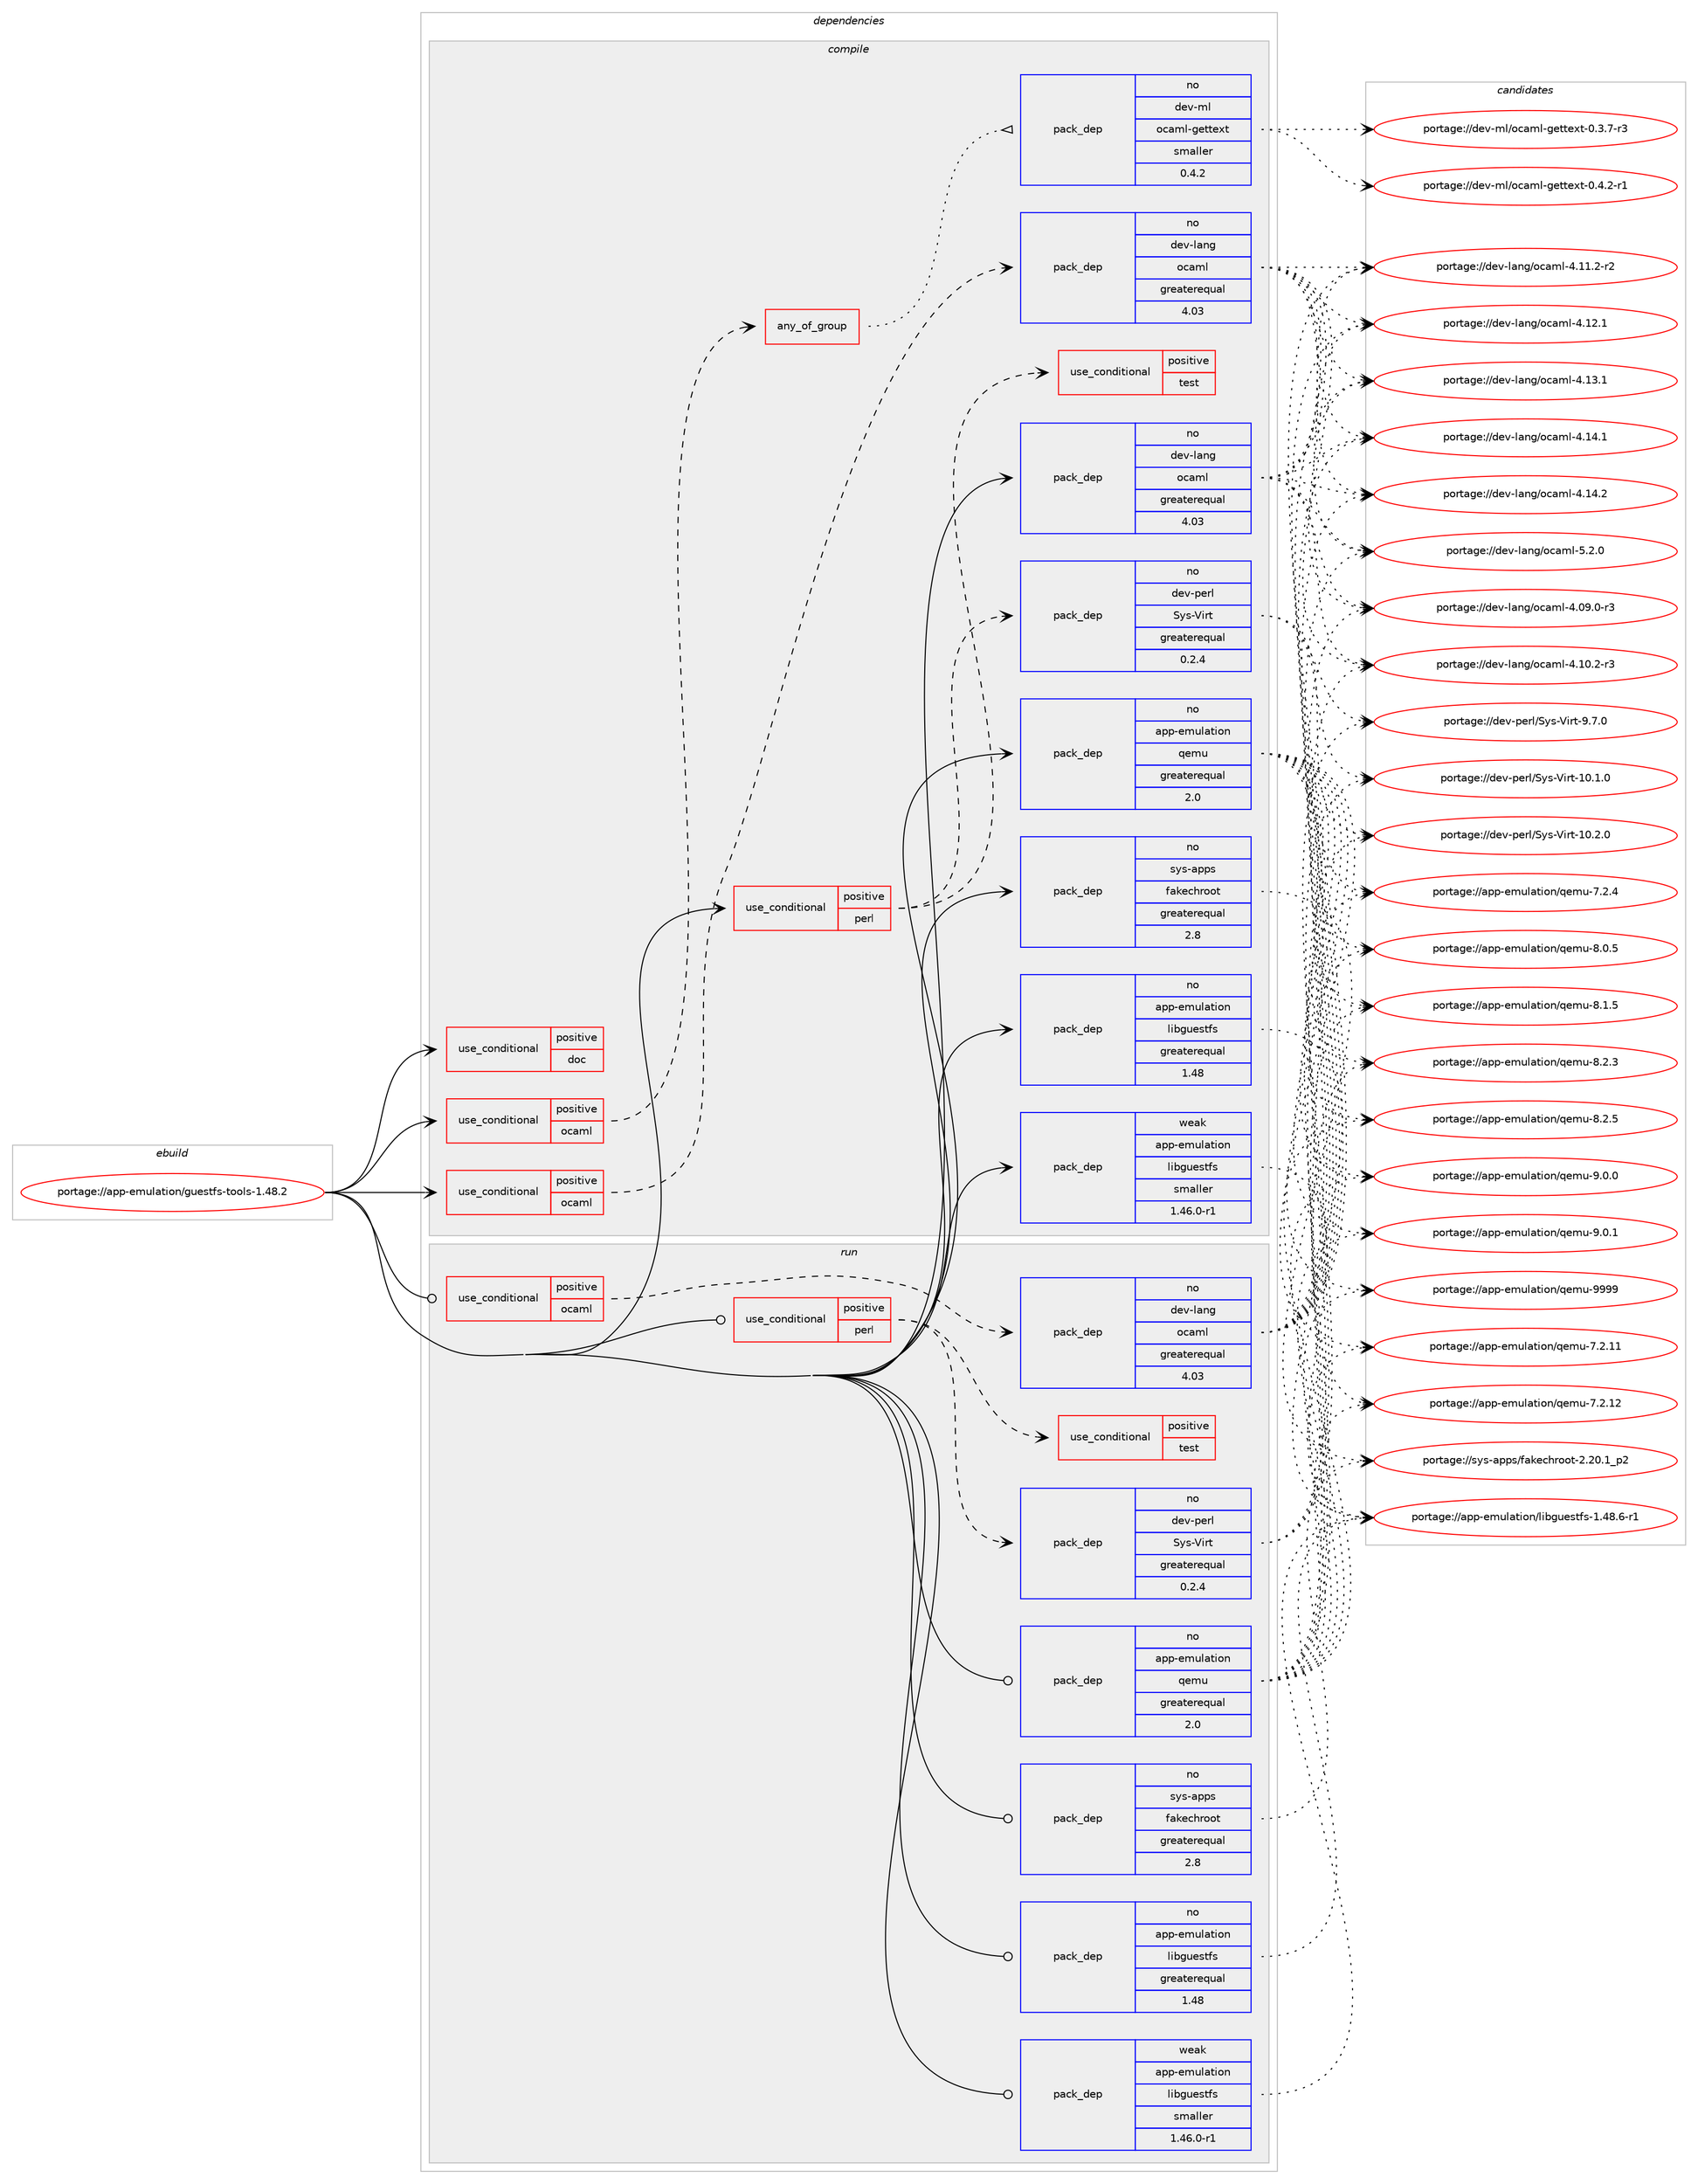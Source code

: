digraph prolog {

# *************
# Graph options
# *************

newrank=true;
concentrate=true;
compound=true;
graph [rankdir=LR,fontname=Helvetica,fontsize=10,ranksep=1.5];#, ranksep=2.5, nodesep=0.2];
edge  [arrowhead=vee];
node  [fontname=Helvetica,fontsize=10];

# **********
# The ebuild
# **********

subgraph cluster_leftcol {
color=gray;
rank=same;
label=<<i>ebuild</i>>;
id [label="portage://app-emulation/guestfs-tools-1.48.2", color=red, width=4, href="../app-emulation/guestfs-tools-1.48.2.svg"];
}

# ****************
# The dependencies
# ****************

subgraph cluster_midcol {
color=gray;
label=<<i>dependencies</i>>;
subgraph cluster_compile {
fillcolor="#eeeeee";
style=filled;
label=<<i>compile</i>>;
subgraph cond6315 {
dependency10672 [label=<<TABLE BORDER="0" CELLBORDER="1" CELLSPACING="0" CELLPADDING="4"><TR><TD ROWSPAN="3" CELLPADDING="10">use_conditional</TD></TR><TR><TD>positive</TD></TR><TR><TD>doc</TD></TR></TABLE>>, shape=none, color=red];
# *** BEGIN UNKNOWN DEPENDENCY TYPE (TODO) ***
# dependency10672 -> package_dependency(portage://app-emulation/guestfs-tools-1.48.2,install,no,app-text,po4a,none,[,,],[],[])
# *** END UNKNOWN DEPENDENCY TYPE (TODO) ***

}
id:e -> dependency10672:w [weight=20,style="solid",arrowhead="vee"];
subgraph cond6316 {
dependency10673 [label=<<TABLE BORDER="0" CELLBORDER="1" CELLSPACING="0" CELLPADDING="4"><TR><TD ROWSPAN="3" CELLPADDING="10">use_conditional</TD></TR><TR><TD>positive</TD></TR><TR><TD>ocaml</TD></TR></TABLE>>, shape=none, color=red];
subgraph pack4198 {
dependency10674 [label=<<TABLE BORDER="0" CELLBORDER="1" CELLSPACING="0" CELLPADDING="4" WIDTH="220"><TR><TD ROWSPAN="6" CELLPADDING="30">pack_dep</TD></TR><TR><TD WIDTH="110">no</TD></TR><TR><TD>dev-lang</TD></TR><TR><TD>ocaml</TD></TR><TR><TD>greaterequal</TD></TR><TR><TD>4.03</TD></TR></TABLE>>, shape=none, color=blue];
}
dependency10673:e -> dependency10674:w [weight=20,style="dashed",arrowhead="vee"];
}
id:e -> dependency10673:w [weight=20,style="solid",arrowhead="vee"];
subgraph cond6317 {
dependency10675 [label=<<TABLE BORDER="0" CELLBORDER="1" CELLSPACING="0" CELLPADDING="4"><TR><TD ROWSPAN="3" CELLPADDING="10">use_conditional</TD></TR><TR><TD>positive</TD></TR><TR><TD>ocaml</TD></TR></TABLE>>, shape=none, color=red];
# *** BEGIN UNKNOWN DEPENDENCY TYPE (TODO) ***
# dependency10675 -> package_dependency(portage://app-emulation/guestfs-tools-1.48.2,install,no,dev-ml,ounit2,none,[,,],[],[use(enable(ocamlopt),none)])
# *** END UNKNOWN DEPENDENCY TYPE (TODO) ***

subgraph any125 {
dependency10676 [label=<<TABLE BORDER="0" CELLBORDER="1" CELLSPACING="0" CELLPADDING="4"><TR><TD CELLPADDING="10">any_of_group</TD></TR></TABLE>>, shape=none, color=red];subgraph pack4199 {
dependency10677 [label=<<TABLE BORDER="0" CELLBORDER="1" CELLSPACING="0" CELLPADDING="4" WIDTH="220"><TR><TD ROWSPAN="6" CELLPADDING="30">pack_dep</TD></TR><TR><TD WIDTH="110">no</TD></TR><TR><TD>dev-ml</TD></TR><TR><TD>ocaml-gettext</TD></TR><TR><TD>smaller</TD></TR><TR><TD>0.4.2</TD></TR></TABLE>>, shape=none, color=blue];
}
dependency10676:e -> dependency10677:w [weight=20,style="dotted",arrowhead="oinv"];
# *** BEGIN UNKNOWN DEPENDENCY TYPE (TODO) ***
# dependency10676 -> package_dependency(portage://app-emulation/guestfs-tools-1.48.2,install,no,dev-ml,ocaml-gettext-stub,none,[,,],[],[use(enable(ocamlopt),none)])
# *** END UNKNOWN DEPENDENCY TYPE (TODO) ***

}
dependency10675:e -> dependency10676:w [weight=20,style="dashed",arrowhead="vee"];
}
id:e -> dependency10675:w [weight=20,style="solid",arrowhead="vee"];
subgraph cond6318 {
dependency10678 [label=<<TABLE BORDER="0" CELLBORDER="1" CELLSPACING="0" CELLPADDING="4"><TR><TD ROWSPAN="3" CELLPADDING="10">use_conditional</TD></TR><TR><TD>positive</TD></TR><TR><TD>perl</TD></TR></TABLE>>, shape=none, color=red];
# *** BEGIN UNKNOWN DEPENDENCY TYPE (TODO) ***
# dependency10678 -> package_dependency(portage://app-emulation/guestfs-tools-1.48.2,install,no,virtual,perl-Data-Dumper,none,[,,],[],[])
# *** END UNKNOWN DEPENDENCY TYPE (TODO) ***

# *** BEGIN UNKNOWN DEPENDENCY TYPE (TODO) ***
# dependency10678 -> package_dependency(portage://app-emulation/guestfs-tools-1.48.2,install,no,virtual,perl-Getopt-Long,none,[,,],[],[])
# *** END UNKNOWN DEPENDENCY TYPE (TODO) ***

# *** BEGIN UNKNOWN DEPENDENCY TYPE (TODO) ***
# dependency10678 -> package_dependency(portage://app-emulation/guestfs-tools-1.48.2,install,no,dev-perl,Module-Build,none,[,,],[],[])
# *** END UNKNOWN DEPENDENCY TYPE (TODO) ***

# *** BEGIN UNKNOWN DEPENDENCY TYPE (TODO) ***
# dependency10678 -> package_dependency(portage://app-emulation/guestfs-tools-1.48.2,install,no,dev-perl,libintl-perl,none,[,,],[],[])
# *** END UNKNOWN DEPENDENCY TYPE (TODO) ***

# *** BEGIN UNKNOWN DEPENDENCY TYPE (TODO) ***
# dependency10678 -> package_dependency(portage://app-emulation/guestfs-tools-1.48.2,install,no,virtual,perl-ExtUtils-MakeMaker,none,[,,],[],[])
# *** END UNKNOWN DEPENDENCY TYPE (TODO) ***

subgraph pack4200 {
dependency10679 [label=<<TABLE BORDER="0" CELLBORDER="1" CELLSPACING="0" CELLPADDING="4" WIDTH="220"><TR><TD ROWSPAN="6" CELLPADDING="30">pack_dep</TD></TR><TR><TD WIDTH="110">no</TD></TR><TR><TD>dev-perl</TD></TR><TR><TD>Sys-Virt</TD></TR><TR><TD>greaterequal</TD></TR><TR><TD>0.2.4</TD></TR></TABLE>>, shape=none, color=blue];
}
dependency10678:e -> dependency10679:w [weight=20,style="dashed",arrowhead="vee"];
# *** BEGIN UNKNOWN DEPENDENCY TYPE (TODO) ***
# dependency10678 -> package_dependency(portage://app-emulation/guestfs-tools-1.48.2,install,no,dev-perl,String-ShellQuote,none,[,,],[],[])
# *** END UNKNOWN DEPENDENCY TYPE (TODO) ***

subgraph cond6319 {
dependency10680 [label=<<TABLE BORDER="0" CELLBORDER="1" CELLSPACING="0" CELLPADDING="4"><TR><TD ROWSPAN="3" CELLPADDING="10">use_conditional</TD></TR><TR><TD>positive</TD></TR><TR><TD>test</TD></TR></TABLE>>, shape=none, color=red];
# *** BEGIN UNKNOWN DEPENDENCY TYPE (TODO) ***
# dependency10680 -> package_dependency(portage://app-emulation/guestfs-tools-1.48.2,install,no,virtual,perl-Test-Simple,none,[,,],[],[])
# *** END UNKNOWN DEPENDENCY TYPE (TODO) ***

}
dependency10678:e -> dependency10680:w [weight=20,style="dashed",arrowhead="vee"];
}
id:e -> dependency10678:w [weight=20,style="solid",arrowhead="vee"];
# *** BEGIN UNKNOWN DEPENDENCY TYPE (TODO) ***
# id -> package_dependency(portage://app-emulation/guestfs-tools-1.48.2,install,no,app-alternatives,cpio,none,[,,],[],[])
# *** END UNKNOWN DEPENDENCY TYPE (TODO) ***

# *** BEGIN UNKNOWN DEPENDENCY TYPE (TODO) ***
# id -> package_dependency(portage://app-emulation/guestfs-tools-1.48.2,install,no,app-arch,lzma,none,[,,],[],[])
# *** END UNKNOWN DEPENDENCY TYPE (TODO) ***

# *** BEGIN UNKNOWN DEPENDENCY TYPE (TODO) ***
# id -> package_dependency(portage://app-emulation/guestfs-tools-1.48.2,install,no,app-arch,unzip,none,[,,],[],[use(enable(natspec),none)])
# *** END UNKNOWN DEPENDENCY TYPE (TODO) ***

# *** BEGIN UNKNOWN DEPENDENCY TYPE (TODO) ***
# id -> package_dependency(portage://app-emulation/guestfs-tools-1.48.2,install,no,app-arch,xz-utils,none,[,,],[],[])
# *** END UNKNOWN DEPENDENCY TYPE (TODO) ***

# *** BEGIN UNKNOWN DEPENDENCY TYPE (TODO) ***
# id -> package_dependency(portage://app-emulation/guestfs-tools-1.48.2,install,no,app-crypt,gnupg,none,[,,],[],[])
# *** END UNKNOWN DEPENDENCY TYPE (TODO) ***

subgraph pack4201 {
dependency10681 [label=<<TABLE BORDER="0" CELLBORDER="1" CELLSPACING="0" CELLPADDING="4" WIDTH="220"><TR><TD ROWSPAN="6" CELLPADDING="30">pack_dep</TD></TR><TR><TD WIDTH="110">no</TD></TR><TR><TD>app-emulation</TD></TR><TR><TD>libguestfs</TD></TR><TR><TD>greaterequal</TD></TR><TR><TD>1.48</TD></TR></TABLE>>, shape=none, color=blue];
}
id:e -> dependency10681:w [weight=20,style="solid",arrowhead="vee"];
# *** BEGIN UNKNOWN DEPENDENCY TYPE (TODO) ***
# id -> package_dependency(portage://app-emulation/guestfs-tools-1.48.2,install,no,app-emulation,libvirt,none,[,,],any_same_slot,[])
# *** END UNKNOWN DEPENDENCY TYPE (TODO) ***

subgraph pack4202 {
dependency10682 [label=<<TABLE BORDER="0" CELLBORDER="1" CELLSPACING="0" CELLPADDING="4" WIDTH="220"><TR><TD ROWSPAN="6" CELLPADDING="30">pack_dep</TD></TR><TR><TD WIDTH="110">no</TD></TR><TR><TD>app-emulation</TD></TR><TR><TD>qemu</TD></TR><TR><TD>greaterequal</TD></TR><TR><TD>2.0</TD></TR></TABLE>>, shape=none, color=blue];
}
id:e -> dependency10682:w [weight=20,style="solid",arrowhead="vee"];
subgraph pack4203 {
dependency10683 [label=<<TABLE BORDER="0" CELLBORDER="1" CELLSPACING="0" CELLPADDING="4" WIDTH="220"><TR><TD ROWSPAN="6" CELLPADDING="30">pack_dep</TD></TR><TR><TD WIDTH="110">no</TD></TR><TR><TD>dev-lang</TD></TR><TR><TD>ocaml</TD></TR><TR><TD>greaterequal</TD></TR><TR><TD>4.03</TD></TR></TABLE>>, shape=none, color=blue];
}
id:e -> dependency10683:w [weight=20,style="solid",arrowhead="vee"];
# *** BEGIN UNKNOWN DEPENDENCY TYPE (TODO) ***
# id -> package_dependency(portage://app-emulation/guestfs-tools-1.48.2,install,no,dev-lang,perl,none,[,,],any_same_slot,[])
# *** END UNKNOWN DEPENDENCY TYPE (TODO) ***

# *** BEGIN UNKNOWN DEPENDENCY TYPE (TODO) ***
# id -> package_dependency(portage://app-emulation/guestfs-tools-1.48.2,install,no,dev-libs,jansson,none,[,,],any_same_slot,[])
# *** END UNKNOWN DEPENDENCY TYPE (TODO) ***

# *** BEGIN UNKNOWN DEPENDENCY TYPE (TODO) ***
# id -> package_dependency(portage://app-emulation/guestfs-tools-1.48.2,install,no,dev-libs,libpcre2,none,[,,],any_same_slot,[])
# *** END UNKNOWN DEPENDENCY TYPE (TODO) ***

# *** BEGIN UNKNOWN DEPENDENCY TYPE (TODO) ***
# id -> package_dependency(portage://app-emulation/guestfs-tools-1.48.2,install,no,dev-libs,libxml2,none,[,,],[slot(2)],[])
# *** END UNKNOWN DEPENDENCY TYPE (TODO) ***

# *** BEGIN UNKNOWN DEPENDENCY TYPE (TODO) ***
# id -> package_dependency(portage://app-emulation/guestfs-tools-1.48.2,install,no,dev-ml,findlib,none,[,,],[],[use(enable(ocamlopt),none)])
# *** END UNKNOWN DEPENDENCY TYPE (TODO) ***

subgraph pack4204 {
dependency10684 [label=<<TABLE BORDER="0" CELLBORDER="1" CELLSPACING="0" CELLPADDING="4" WIDTH="220"><TR><TD ROWSPAN="6" CELLPADDING="30">pack_dep</TD></TR><TR><TD WIDTH="110">no</TD></TR><TR><TD>sys-apps</TD></TR><TR><TD>fakechroot</TD></TR><TR><TD>greaterequal</TD></TR><TR><TD>2.8</TD></TR></TABLE>>, shape=none, color=blue];
}
id:e -> dependency10684:w [weight=20,style="solid",arrowhead="vee"];
# *** BEGIN UNKNOWN DEPENDENCY TYPE (TODO) ***
# id -> package_dependency(portage://app-emulation/guestfs-tools-1.48.2,install,no,sys-fs,squashfs-tools,none,[,,],any_different_slot,[])
# *** END UNKNOWN DEPENDENCY TYPE (TODO) ***

# *** BEGIN UNKNOWN DEPENDENCY TYPE (TODO) ***
# id -> package_dependency(portage://app-emulation/guestfs-tools-1.48.2,install,no,sys-libs,libxcrypt,none,[,,],any_same_slot,[])
# *** END UNKNOWN DEPENDENCY TYPE (TODO) ***

# *** BEGIN UNKNOWN DEPENDENCY TYPE (TODO) ***
# id -> package_dependency(portage://app-emulation/guestfs-tools-1.48.2,install,no,sys-libs,ncurses,none,[,,],any_same_slot,[])
# *** END UNKNOWN DEPENDENCY TYPE (TODO) ***

# *** BEGIN UNKNOWN DEPENDENCY TYPE (TODO) ***
# id -> package_dependency(portage://app-emulation/guestfs-tools-1.48.2,install,no,virtual,libcrypt,none,[,,],any_same_slot,[])
# *** END UNKNOWN DEPENDENCY TYPE (TODO) ***

subgraph pack4205 {
dependency10685 [label=<<TABLE BORDER="0" CELLBORDER="1" CELLSPACING="0" CELLPADDING="4" WIDTH="220"><TR><TD ROWSPAN="6" CELLPADDING="30">pack_dep</TD></TR><TR><TD WIDTH="110">weak</TD></TR><TR><TD>app-emulation</TD></TR><TR><TD>libguestfs</TD></TR><TR><TD>smaller</TD></TR><TR><TD>1.46.0-r1</TD></TR></TABLE>>, shape=none, color=blue];
}
id:e -> dependency10685:w [weight=20,style="solid",arrowhead="vee"];
}
subgraph cluster_compileandrun {
fillcolor="#eeeeee";
style=filled;
label=<<i>compile and run</i>>;
}
subgraph cluster_run {
fillcolor="#eeeeee";
style=filled;
label=<<i>run</i>>;
subgraph cond6320 {
dependency10686 [label=<<TABLE BORDER="0" CELLBORDER="1" CELLSPACING="0" CELLPADDING="4"><TR><TD ROWSPAN="3" CELLPADDING="10">use_conditional</TD></TR><TR><TD>positive</TD></TR><TR><TD>ocaml</TD></TR></TABLE>>, shape=none, color=red];
subgraph pack4206 {
dependency10687 [label=<<TABLE BORDER="0" CELLBORDER="1" CELLSPACING="0" CELLPADDING="4" WIDTH="220"><TR><TD ROWSPAN="6" CELLPADDING="30">pack_dep</TD></TR><TR><TD WIDTH="110">no</TD></TR><TR><TD>dev-lang</TD></TR><TR><TD>ocaml</TD></TR><TR><TD>greaterequal</TD></TR><TR><TD>4.03</TD></TR></TABLE>>, shape=none, color=blue];
}
dependency10686:e -> dependency10687:w [weight=20,style="dashed",arrowhead="vee"];
}
id:e -> dependency10686:w [weight=20,style="solid",arrowhead="odot"];
subgraph cond6321 {
dependency10688 [label=<<TABLE BORDER="0" CELLBORDER="1" CELLSPACING="0" CELLPADDING="4"><TR><TD ROWSPAN="3" CELLPADDING="10">use_conditional</TD></TR><TR><TD>positive</TD></TR><TR><TD>perl</TD></TR></TABLE>>, shape=none, color=red];
# *** BEGIN UNKNOWN DEPENDENCY TYPE (TODO) ***
# dependency10688 -> package_dependency(portage://app-emulation/guestfs-tools-1.48.2,run,no,virtual,perl-Data-Dumper,none,[,,],[],[])
# *** END UNKNOWN DEPENDENCY TYPE (TODO) ***

# *** BEGIN UNKNOWN DEPENDENCY TYPE (TODO) ***
# dependency10688 -> package_dependency(portage://app-emulation/guestfs-tools-1.48.2,run,no,virtual,perl-Getopt-Long,none,[,,],[],[])
# *** END UNKNOWN DEPENDENCY TYPE (TODO) ***

# *** BEGIN UNKNOWN DEPENDENCY TYPE (TODO) ***
# dependency10688 -> package_dependency(portage://app-emulation/guestfs-tools-1.48.2,run,no,dev-perl,Module-Build,none,[,,],[],[])
# *** END UNKNOWN DEPENDENCY TYPE (TODO) ***

# *** BEGIN UNKNOWN DEPENDENCY TYPE (TODO) ***
# dependency10688 -> package_dependency(portage://app-emulation/guestfs-tools-1.48.2,run,no,dev-perl,libintl-perl,none,[,,],[],[])
# *** END UNKNOWN DEPENDENCY TYPE (TODO) ***

# *** BEGIN UNKNOWN DEPENDENCY TYPE (TODO) ***
# dependency10688 -> package_dependency(portage://app-emulation/guestfs-tools-1.48.2,run,no,virtual,perl-ExtUtils-MakeMaker,none,[,,],[],[])
# *** END UNKNOWN DEPENDENCY TYPE (TODO) ***

subgraph pack4207 {
dependency10689 [label=<<TABLE BORDER="0" CELLBORDER="1" CELLSPACING="0" CELLPADDING="4" WIDTH="220"><TR><TD ROWSPAN="6" CELLPADDING="30">pack_dep</TD></TR><TR><TD WIDTH="110">no</TD></TR><TR><TD>dev-perl</TD></TR><TR><TD>Sys-Virt</TD></TR><TR><TD>greaterequal</TD></TR><TR><TD>0.2.4</TD></TR></TABLE>>, shape=none, color=blue];
}
dependency10688:e -> dependency10689:w [weight=20,style="dashed",arrowhead="vee"];
# *** BEGIN UNKNOWN DEPENDENCY TYPE (TODO) ***
# dependency10688 -> package_dependency(portage://app-emulation/guestfs-tools-1.48.2,run,no,dev-perl,String-ShellQuote,none,[,,],[],[])
# *** END UNKNOWN DEPENDENCY TYPE (TODO) ***

subgraph cond6322 {
dependency10690 [label=<<TABLE BORDER="0" CELLBORDER="1" CELLSPACING="0" CELLPADDING="4"><TR><TD ROWSPAN="3" CELLPADDING="10">use_conditional</TD></TR><TR><TD>positive</TD></TR><TR><TD>test</TD></TR></TABLE>>, shape=none, color=red];
# *** BEGIN UNKNOWN DEPENDENCY TYPE (TODO) ***
# dependency10690 -> package_dependency(portage://app-emulation/guestfs-tools-1.48.2,run,no,virtual,perl-Test-Simple,none,[,,],[],[])
# *** END UNKNOWN DEPENDENCY TYPE (TODO) ***

}
dependency10688:e -> dependency10690:w [weight=20,style="dashed",arrowhead="vee"];
}
id:e -> dependency10688:w [weight=20,style="solid",arrowhead="odot"];
# *** BEGIN UNKNOWN DEPENDENCY TYPE (TODO) ***
# id -> package_dependency(portage://app-emulation/guestfs-tools-1.48.2,run,no,app-alternatives,cpio,none,[,,],[],[])
# *** END UNKNOWN DEPENDENCY TYPE (TODO) ***

# *** BEGIN UNKNOWN DEPENDENCY TYPE (TODO) ***
# id -> package_dependency(portage://app-emulation/guestfs-tools-1.48.2,run,no,app-arch,lzma,none,[,,],[],[])
# *** END UNKNOWN DEPENDENCY TYPE (TODO) ***

# *** BEGIN UNKNOWN DEPENDENCY TYPE (TODO) ***
# id -> package_dependency(portage://app-emulation/guestfs-tools-1.48.2,run,no,app-arch,unzip,none,[,,],[],[use(enable(natspec),none)])
# *** END UNKNOWN DEPENDENCY TYPE (TODO) ***

# *** BEGIN UNKNOWN DEPENDENCY TYPE (TODO) ***
# id -> package_dependency(portage://app-emulation/guestfs-tools-1.48.2,run,no,app-arch,xz-utils,none,[,,],[],[])
# *** END UNKNOWN DEPENDENCY TYPE (TODO) ***

# *** BEGIN UNKNOWN DEPENDENCY TYPE (TODO) ***
# id -> package_dependency(portage://app-emulation/guestfs-tools-1.48.2,run,no,app-crypt,gnupg,none,[,,],[],[])
# *** END UNKNOWN DEPENDENCY TYPE (TODO) ***

subgraph pack4208 {
dependency10691 [label=<<TABLE BORDER="0" CELLBORDER="1" CELLSPACING="0" CELLPADDING="4" WIDTH="220"><TR><TD ROWSPAN="6" CELLPADDING="30">pack_dep</TD></TR><TR><TD WIDTH="110">no</TD></TR><TR><TD>app-emulation</TD></TR><TR><TD>libguestfs</TD></TR><TR><TD>greaterequal</TD></TR><TR><TD>1.48</TD></TR></TABLE>>, shape=none, color=blue];
}
id:e -> dependency10691:w [weight=20,style="solid",arrowhead="odot"];
# *** BEGIN UNKNOWN DEPENDENCY TYPE (TODO) ***
# id -> package_dependency(portage://app-emulation/guestfs-tools-1.48.2,run,no,app-emulation,libguestfs-appliance,none,[,,],[],[])
# *** END UNKNOWN DEPENDENCY TYPE (TODO) ***

# *** BEGIN UNKNOWN DEPENDENCY TYPE (TODO) ***
# id -> package_dependency(portage://app-emulation/guestfs-tools-1.48.2,run,no,app-emulation,libvirt,none,[,,],any_same_slot,[])
# *** END UNKNOWN DEPENDENCY TYPE (TODO) ***

subgraph pack4209 {
dependency10692 [label=<<TABLE BORDER="0" CELLBORDER="1" CELLSPACING="0" CELLPADDING="4" WIDTH="220"><TR><TD ROWSPAN="6" CELLPADDING="30">pack_dep</TD></TR><TR><TD WIDTH="110">no</TD></TR><TR><TD>app-emulation</TD></TR><TR><TD>qemu</TD></TR><TR><TD>greaterequal</TD></TR><TR><TD>2.0</TD></TR></TABLE>>, shape=none, color=blue];
}
id:e -> dependency10692:w [weight=20,style="solid",arrowhead="odot"];
# *** BEGIN UNKNOWN DEPENDENCY TYPE (TODO) ***
# id -> package_dependency(portage://app-emulation/guestfs-tools-1.48.2,run,no,dev-lang,perl,none,[,,],any_same_slot,[])
# *** END UNKNOWN DEPENDENCY TYPE (TODO) ***

# *** BEGIN UNKNOWN DEPENDENCY TYPE (TODO) ***
# id -> package_dependency(portage://app-emulation/guestfs-tools-1.48.2,run,no,dev-libs,jansson,none,[,,],any_same_slot,[])
# *** END UNKNOWN DEPENDENCY TYPE (TODO) ***

# *** BEGIN UNKNOWN DEPENDENCY TYPE (TODO) ***
# id -> package_dependency(portage://app-emulation/guestfs-tools-1.48.2,run,no,dev-libs,libpcre2,none,[,,],any_same_slot,[])
# *** END UNKNOWN DEPENDENCY TYPE (TODO) ***

# *** BEGIN UNKNOWN DEPENDENCY TYPE (TODO) ***
# id -> package_dependency(portage://app-emulation/guestfs-tools-1.48.2,run,no,dev-libs,libxml2,none,[,,],[slot(2)],[])
# *** END UNKNOWN DEPENDENCY TYPE (TODO) ***

subgraph pack4210 {
dependency10693 [label=<<TABLE BORDER="0" CELLBORDER="1" CELLSPACING="0" CELLPADDING="4" WIDTH="220"><TR><TD ROWSPAN="6" CELLPADDING="30">pack_dep</TD></TR><TR><TD WIDTH="110">no</TD></TR><TR><TD>sys-apps</TD></TR><TR><TD>fakechroot</TD></TR><TR><TD>greaterequal</TD></TR><TR><TD>2.8</TD></TR></TABLE>>, shape=none, color=blue];
}
id:e -> dependency10693:w [weight=20,style="solid",arrowhead="odot"];
# *** BEGIN UNKNOWN DEPENDENCY TYPE (TODO) ***
# id -> package_dependency(portage://app-emulation/guestfs-tools-1.48.2,run,no,sys-fs,squashfs-tools,none,[,,],any_different_slot,[])
# *** END UNKNOWN DEPENDENCY TYPE (TODO) ***

# *** BEGIN UNKNOWN DEPENDENCY TYPE (TODO) ***
# id -> package_dependency(portage://app-emulation/guestfs-tools-1.48.2,run,no,sys-libs,libxcrypt,none,[,,],any_same_slot,[])
# *** END UNKNOWN DEPENDENCY TYPE (TODO) ***

# *** BEGIN UNKNOWN DEPENDENCY TYPE (TODO) ***
# id -> package_dependency(portage://app-emulation/guestfs-tools-1.48.2,run,no,sys-libs,ncurses,none,[,,],any_same_slot,[])
# *** END UNKNOWN DEPENDENCY TYPE (TODO) ***

# *** BEGIN UNKNOWN DEPENDENCY TYPE (TODO) ***
# id -> package_dependency(portage://app-emulation/guestfs-tools-1.48.2,run,no,virtual,libcrypt,none,[,,],any_same_slot,[])
# *** END UNKNOWN DEPENDENCY TYPE (TODO) ***

subgraph pack4211 {
dependency10694 [label=<<TABLE BORDER="0" CELLBORDER="1" CELLSPACING="0" CELLPADDING="4" WIDTH="220"><TR><TD ROWSPAN="6" CELLPADDING="30">pack_dep</TD></TR><TR><TD WIDTH="110">weak</TD></TR><TR><TD>app-emulation</TD></TR><TR><TD>libguestfs</TD></TR><TR><TD>smaller</TD></TR><TR><TD>1.46.0-r1</TD></TR></TABLE>>, shape=none, color=blue];
}
id:e -> dependency10694:w [weight=20,style="solid",arrowhead="odot"];
}
}

# **************
# The candidates
# **************

subgraph cluster_choices {
rank=same;
color=gray;
label=<<i>candidates</i>>;

subgraph choice4198 {
color=black;
nodesep=1;
choice1001011184510897110103471119997109108455246485746484511451 [label="portage://dev-lang/ocaml-4.09.0-r3", color=red, width=4,href="../dev-lang/ocaml-4.09.0-r3.svg"];
choice1001011184510897110103471119997109108455246494846504511451 [label="portage://dev-lang/ocaml-4.10.2-r3", color=red, width=4,href="../dev-lang/ocaml-4.10.2-r3.svg"];
choice1001011184510897110103471119997109108455246494946504511450 [label="portage://dev-lang/ocaml-4.11.2-r2", color=red, width=4,href="../dev-lang/ocaml-4.11.2-r2.svg"];
choice100101118451089711010347111999710910845524649504649 [label="portage://dev-lang/ocaml-4.12.1", color=red, width=4,href="../dev-lang/ocaml-4.12.1.svg"];
choice100101118451089711010347111999710910845524649514649 [label="portage://dev-lang/ocaml-4.13.1", color=red, width=4,href="../dev-lang/ocaml-4.13.1.svg"];
choice100101118451089711010347111999710910845524649524649 [label="portage://dev-lang/ocaml-4.14.1", color=red, width=4,href="../dev-lang/ocaml-4.14.1.svg"];
choice100101118451089711010347111999710910845524649524650 [label="portage://dev-lang/ocaml-4.14.2", color=red, width=4,href="../dev-lang/ocaml-4.14.2.svg"];
choice1001011184510897110103471119997109108455346504648 [label="portage://dev-lang/ocaml-5.2.0", color=red, width=4,href="../dev-lang/ocaml-5.2.0.svg"];
dependency10674:e -> choice1001011184510897110103471119997109108455246485746484511451:w [style=dotted,weight="100"];
dependency10674:e -> choice1001011184510897110103471119997109108455246494846504511451:w [style=dotted,weight="100"];
dependency10674:e -> choice1001011184510897110103471119997109108455246494946504511450:w [style=dotted,weight="100"];
dependency10674:e -> choice100101118451089711010347111999710910845524649504649:w [style=dotted,weight="100"];
dependency10674:e -> choice100101118451089711010347111999710910845524649514649:w [style=dotted,weight="100"];
dependency10674:e -> choice100101118451089711010347111999710910845524649524649:w [style=dotted,weight="100"];
dependency10674:e -> choice100101118451089711010347111999710910845524649524650:w [style=dotted,weight="100"];
dependency10674:e -> choice1001011184510897110103471119997109108455346504648:w [style=dotted,weight="100"];
}
subgraph choice4199 {
color=black;
nodesep=1;
choice10010111845109108471119997109108451031011161161011201164548465146554511451 [label="portage://dev-ml/ocaml-gettext-0.3.7-r3", color=red, width=4,href="../dev-ml/ocaml-gettext-0.3.7-r3.svg"];
choice10010111845109108471119997109108451031011161161011201164548465246504511449 [label="portage://dev-ml/ocaml-gettext-0.4.2-r1", color=red, width=4,href="../dev-ml/ocaml-gettext-0.4.2-r1.svg"];
dependency10677:e -> choice10010111845109108471119997109108451031011161161011201164548465146554511451:w [style=dotted,weight="100"];
dependency10677:e -> choice10010111845109108471119997109108451031011161161011201164548465246504511449:w [style=dotted,weight="100"];
}
subgraph choice4200 {
color=black;
nodesep=1;
choice100101118451121011141084783121115458610511411645494846494648 [label="portage://dev-perl/Sys-Virt-10.1.0", color=red, width=4,href="../dev-perl/Sys-Virt-10.1.0.svg"];
choice100101118451121011141084783121115458610511411645494846504648 [label="portage://dev-perl/Sys-Virt-10.2.0", color=red, width=4,href="../dev-perl/Sys-Virt-10.2.0.svg"];
choice1001011184511210111410847831211154586105114116455746554648 [label="portage://dev-perl/Sys-Virt-9.7.0", color=red, width=4,href="../dev-perl/Sys-Virt-9.7.0.svg"];
dependency10679:e -> choice100101118451121011141084783121115458610511411645494846494648:w [style=dotted,weight="100"];
dependency10679:e -> choice100101118451121011141084783121115458610511411645494846504648:w [style=dotted,weight="100"];
dependency10679:e -> choice1001011184511210111410847831211154586105114116455746554648:w [style=dotted,weight="100"];
}
subgraph choice4201 {
color=black;
nodesep=1;
choice9711211245101109117108971161051111104710810598103117101115116102115454946525646544511449 [label="portage://app-emulation/libguestfs-1.48.6-r1", color=red, width=4,href="../app-emulation/libguestfs-1.48.6-r1.svg"];
dependency10681:e -> choice9711211245101109117108971161051111104710810598103117101115116102115454946525646544511449:w [style=dotted,weight="100"];
}
subgraph choice4202 {
color=black;
nodesep=1;
choice9711211245101109117108971161051111104711310110911745554650464949 [label="portage://app-emulation/qemu-7.2.11", color=red, width=4,href="../app-emulation/qemu-7.2.11.svg"];
choice9711211245101109117108971161051111104711310110911745554650464950 [label="portage://app-emulation/qemu-7.2.12", color=red, width=4,href="../app-emulation/qemu-7.2.12.svg"];
choice97112112451011091171089711610511111047113101109117455546504652 [label="portage://app-emulation/qemu-7.2.4", color=red, width=4,href="../app-emulation/qemu-7.2.4.svg"];
choice97112112451011091171089711610511111047113101109117455646484653 [label="portage://app-emulation/qemu-8.0.5", color=red, width=4,href="../app-emulation/qemu-8.0.5.svg"];
choice97112112451011091171089711610511111047113101109117455646494653 [label="portage://app-emulation/qemu-8.1.5", color=red, width=4,href="../app-emulation/qemu-8.1.5.svg"];
choice97112112451011091171089711610511111047113101109117455646504651 [label="portage://app-emulation/qemu-8.2.3", color=red, width=4,href="../app-emulation/qemu-8.2.3.svg"];
choice97112112451011091171089711610511111047113101109117455646504653 [label="portage://app-emulation/qemu-8.2.5", color=red, width=4,href="../app-emulation/qemu-8.2.5.svg"];
choice97112112451011091171089711610511111047113101109117455746484648 [label="portage://app-emulation/qemu-9.0.0", color=red, width=4,href="../app-emulation/qemu-9.0.0.svg"];
choice97112112451011091171089711610511111047113101109117455746484649 [label="portage://app-emulation/qemu-9.0.1", color=red, width=4,href="../app-emulation/qemu-9.0.1.svg"];
choice971121124510110911710897116105111110471131011091174557575757 [label="portage://app-emulation/qemu-9999", color=red, width=4,href="../app-emulation/qemu-9999.svg"];
dependency10682:e -> choice9711211245101109117108971161051111104711310110911745554650464949:w [style=dotted,weight="100"];
dependency10682:e -> choice9711211245101109117108971161051111104711310110911745554650464950:w [style=dotted,weight="100"];
dependency10682:e -> choice97112112451011091171089711610511111047113101109117455546504652:w [style=dotted,weight="100"];
dependency10682:e -> choice97112112451011091171089711610511111047113101109117455646484653:w [style=dotted,weight="100"];
dependency10682:e -> choice97112112451011091171089711610511111047113101109117455646494653:w [style=dotted,weight="100"];
dependency10682:e -> choice97112112451011091171089711610511111047113101109117455646504651:w [style=dotted,weight="100"];
dependency10682:e -> choice97112112451011091171089711610511111047113101109117455646504653:w [style=dotted,weight="100"];
dependency10682:e -> choice97112112451011091171089711610511111047113101109117455746484648:w [style=dotted,weight="100"];
dependency10682:e -> choice97112112451011091171089711610511111047113101109117455746484649:w [style=dotted,weight="100"];
dependency10682:e -> choice971121124510110911710897116105111110471131011091174557575757:w [style=dotted,weight="100"];
}
subgraph choice4203 {
color=black;
nodesep=1;
choice1001011184510897110103471119997109108455246485746484511451 [label="portage://dev-lang/ocaml-4.09.0-r3", color=red, width=4,href="../dev-lang/ocaml-4.09.0-r3.svg"];
choice1001011184510897110103471119997109108455246494846504511451 [label="portage://dev-lang/ocaml-4.10.2-r3", color=red, width=4,href="../dev-lang/ocaml-4.10.2-r3.svg"];
choice1001011184510897110103471119997109108455246494946504511450 [label="portage://dev-lang/ocaml-4.11.2-r2", color=red, width=4,href="../dev-lang/ocaml-4.11.2-r2.svg"];
choice100101118451089711010347111999710910845524649504649 [label="portage://dev-lang/ocaml-4.12.1", color=red, width=4,href="../dev-lang/ocaml-4.12.1.svg"];
choice100101118451089711010347111999710910845524649514649 [label="portage://dev-lang/ocaml-4.13.1", color=red, width=4,href="../dev-lang/ocaml-4.13.1.svg"];
choice100101118451089711010347111999710910845524649524649 [label="portage://dev-lang/ocaml-4.14.1", color=red, width=4,href="../dev-lang/ocaml-4.14.1.svg"];
choice100101118451089711010347111999710910845524649524650 [label="portage://dev-lang/ocaml-4.14.2", color=red, width=4,href="../dev-lang/ocaml-4.14.2.svg"];
choice1001011184510897110103471119997109108455346504648 [label="portage://dev-lang/ocaml-5.2.0", color=red, width=4,href="../dev-lang/ocaml-5.2.0.svg"];
dependency10683:e -> choice1001011184510897110103471119997109108455246485746484511451:w [style=dotted,weight="100"];
dependency10683:e -> choice1001011184510897110103471119997109108455246494846504511451:w [style=dotted,weight="100"];
dependency10683:e -> choice1001011184510897110103471119997109108455246494946504511450:w [style=dotted,weight="100"];
dependency10683:e -> choice100101118451089711010347111999710910845524649504649:w [style=dotted,weight="100"];
dependency10683:e -> choice100101118451089711010347111999710910845524649514649:w [style=dotted,weight="100"];
dependency10683:e -> choice100101118451089711010347111999710910845524649524649:w [style=dotted,weight="100"];
dependency10683:e -> choice100101118451089711010347111999710910845524649524650:w [style=dotted,weight="100"];
dependency10683:e -> choice1001011184510897110103471119997109108455346504648:w [style=dotted,weight="100"];
}
subgraph choice4204 {
color=black;
nodesep=1;
choice1151211154597112112115471029710710199104114111111116455046504846499511250 [label="portage://sys-apps/fakechroot-2.20.1_p2", color=red, width=4,href="../sys-apps/fakechroot-2.20.1_p2.svg"];
dependency10684:e -> choice1151211154597112112115471029710710199104114111111116455046504846499511250:w [style=dotted,weight="100"];
}
subgraph choice4205 {
color=black;
nodesep=1;
choice9711211245101109117108971161051111104710810598103117101115116102115454946525646544511449 [label="portage://app-emulation/libguestfs-1.48.6-r1", color=red, width=4,href="../app-emulation/libguestfs-1.48.6-r1.svg"];
dependency10685:e -> choice9711211245101109117108971161051111104710810598103117101115116102115454946525646544511449:w [style=dotted,weight="100"];
}
subgraph choice4206 {
color=black;
nodesep=1;
choice1001011184510897110103471119997109108455246485746484511451 [label="portage://dev-lang/ocaml-4.09.0-r3", color=red, width=4,href="../dev-lang/ocaml-4.09.0-r3.svg"];
choice1001011184510897110103471119997109108455246494846504511451 [label="portage://dev-lang/ocaml-4.10.2-r3", color=red, width=4,href="../dev-lang/ocaml-4.10.2-r3.svg"];
choice1001011184510897110103471119997109108455246494946504511450 [label="portage://dev-lang/ocaml-4.11.2-r2", color=red, width=4,href="../dev-lang/ocaml-4.11.2-r2.svg"];
choice100101118451089711010347111999710910845524649504649 [label="portage://dev-lang/ocaml-4.12.1", color=red, width=4,href="../dev-lang/ocaml-4.12.1.svg"];
choice100101118451089711010347111999710910845524649514649 [label="portage://dev-lang/ocaml-4.13.1", color=red, width=4,href="../dev-lang/ocaml-4.13.1.svg"];
choice100101118451089711010347111999710910845524649524649 [label="portage://dev-lang/ocaml-4.14.1", color=red, width=4,href="../dev-lang/ocaml-4.14.1.svg"];
choice100101118451089711010347111999710910845524649524650 [label="portage://dev-lang/ocaml-4.14.2", color=red, width=4,href="../dev-lang/ocaml-4.14.2.svg"];
choice1001011184510897110103471119997109108455346504648 [label="portage://dev-lang/ocaml-5.2.0", color=red, width=4,href="../dev-lang/ocaml-5.2.0.svg"];
dependency10687:e -> choice1001011184510897110103471119997109108455246485746484511451:w [style=dotted,weight="100"];
dependency10687:e -> choice1001011184510897110103471119997109108455246494846504511451:w [style=dotted,weight="100"];
dependency10687:e -> choice1001011184510897110103471119997109108455246494946504511450:w [style=dotted,weight="100"];
dependency10687:e -> choice100101118451089711010347111999710910845524649504649:w [style=dotted,weight="100"];
dependency10687:e -> choice100101118451089711010347111999710910845524649514649:w [style=dotted,weight="100"];
dependency10687:e -> choice100101118451089711010347111999710910845524649524649:w [style=dotted,weight="100"];
dependency10687:e -> choice100101118451089711010347111999710910845524649524650:w [style=dotted,weight="100"];
dependency10687:e -> choice1001011184510897110103471119997109108455346504648:w [style=dotted,weight="100"];
}
subgraph choice4207 {
color=black;
nodesep=1;
choice100101118451121011141084783121115458610511411645494846494648 [label="portage://dev-perl/Sys-Virt-10.1.0", color=red, width=4,href="../dev-perl/Sys-Virt-10.1.0.svg"];
choice100101118451121011141084783121115458610511411645494846504648 [label="portage://dev-perl/Sys-Virt-10.2.0", color=red, width=4,href="../dev-perl/Sys-Virt-10.2.0.svg"];
choice1001011184511210111410847831211154586105114116455746554648 [label="portage://dev-perl/Sys-Virt-9.7.0", color=red, width=4,href="../dev-perl/Sys-Virt-9.7.0.svg"];
dependency10689:e -> choice100101118451121011141084783121115458610511411645494846494648:w [style=dotted,weight="100"];
dependency10689:e -> choice100101118451121011141084783121115458610511411645494846504648:w [style=dotted,weight="100"];
dependency10689:e -> choice1001011184511210111410847831211154586105114116455746554648:w [style=dotted,weight="100"];
}
subgraph choice4208 {
color=black;
nodesep=1;
choice9711211245101109117108971161051111104710810598103117101115116102115454946525646544511449 [label="portage://app-emulation/libguestfs-1.48.6-r1", color=red, width=4,href="../app-emulation/libguestfs-1.48.6-r1.svg"];
dependency10691:e -> choice9711211245101109117108971161051111104710810598103117101115116102115454946525646544511449:w [style=dotted,weight="100"];
}
subgraph choice4209 {
color=black;
nodesep=1;
choice9711211245101109117108971161051111104711310110911745554650464949 [label="portage://app-emulation/qemu-7.2.11", color=red, width=4,href="../app-emulation/qemu-7.2.11.svg"];
choice9711211245101109117108971161051111104711310110911745554650464950 [label="portage://app-emulation/qemu-7.2.12", color=red, width=4,href="../app-emulation/qemu-7.2.12.svg"];
choice97112112451011091171089711610511111047113101109117455546504652 [label="portage://app-emulation/qemu-7.2.4", color=red, width=4,href="../app-emulation/qemu-7.2.4.svg"];
choice97112112451011091171089711610511111047113101109117455646484653 [label="portage://app-emulation/qemu-8.0.5", color=red, width=4,href="../app-emulation/qemu-8.0.5.svg"];
choice97112112451011091171089711610511111047113101109117455646494653 [label="portage://app-emulation/qemu-8.1.5", color=red, width=4,href="../app-emulation/qemu-8.1.5.svg"];
choice97112112451011091171089711610511111047113101109117455646504651 [label="portage://app-emulation/qemu-8.2.3", color=red, width=4,href="../app-emulation/qemu-8.2.3.svg"];
choice97112112451011091171089711610511111047113101109117455646504653 [label="portage://app-emulation/qemu-8.2.5", color=red, width=4,href="../app-emulation/qemu-8.2.5.svg"];
choice97112112451011091171089711610511111047113101109117455746484648 [label="portage://app-emulation/qemu-9.0.0", color=red, width=4,href="../app-emulation/qemu-9.0.0.svg"];
choice97112112451011091171089711610511111047113101109117455746484649 [label="portage://app-emulation/qemu-9.0.1", color=red, width=4,href="../app-emulation/qemu-9.0.1.svg"];
choice971121124510110911710897116105111110471131011091174557575757 [label="portage://app-emulation/qemu-9999", color=red, width=4,href="../app-emulation/qemu-9999.svg"];
dependency10692:e -> choice9711211245101109117108971161051111104711310110911745554650464949:w [style=dotted,weight="100"];
dependency10692:e -> choice9711211245101109117108971161051111104711310110911745554650464950:w [style=dotted,weight="100"];
dependency10692:e -> choice97112112451011091171089711610511111047113101109117455546504652:w [style=dotted,weight="100"];
dependency10692:e -> choice97112112451011091171089711610511111047113101109117455646484653:w [style=dotted,weight="100"];
dependency10692:e -> choice97112112451011091171089711610511111047113101109117455646494653:w [style=dotted,weight="100"];
dependency10692:e -> choice97112112451011091171089711610511111047113101109117455646504651:w [style=dotted,weight="100"];
dependency10692:e -> choice97112112451011091171089711610511111047113101109117455646504653:w [style=dotted,weight="100"];
dependency10692:e -> choice97112112451011091171089711610511111047113101109117455746484648:w [style=dotted,weight="100"];
dependency10692:e -> choice97112112451011091171089711610511111047113101109117455746484649:w [style=dotted,weight="100"];
dependency10692:e -> choice971121124510110911710897116105111110471131011091174557575757:w [style=dotted,weight="100"];
}
subgraph choice4210 {
color=black;
nodesep=1;
choice1151211154597112112115471029710710199104114111111116455046504846499511250 [label="portage://sys-apps/fakechroot-2.20.1_p2", color=red, width=4,href="../sys-apps/fakechroot-2.20.1_p2.svg"];
dependency10693:e -> choice1151211154597112112115471029710710199104114111111116455046504846499511250:w [style=dotted,weight="100"];
}
subgraph choice4211 {
color=black;
nodesep=1;
choice9711211245101109117108971161051111104710810598103117101115116102115454946525646544511449 [label="portage://app-emulation/libguestfs-1.48.6-r1", color=red, width=4,href="../app-emulation/libguestfs-1.48.6-r1.svg"];
dependency10694:e -> choice9711211245101109117108971161051111104710810598103117101115116102115454946525646544511449:w [style=dotted,weight="100"];
}
}

}
